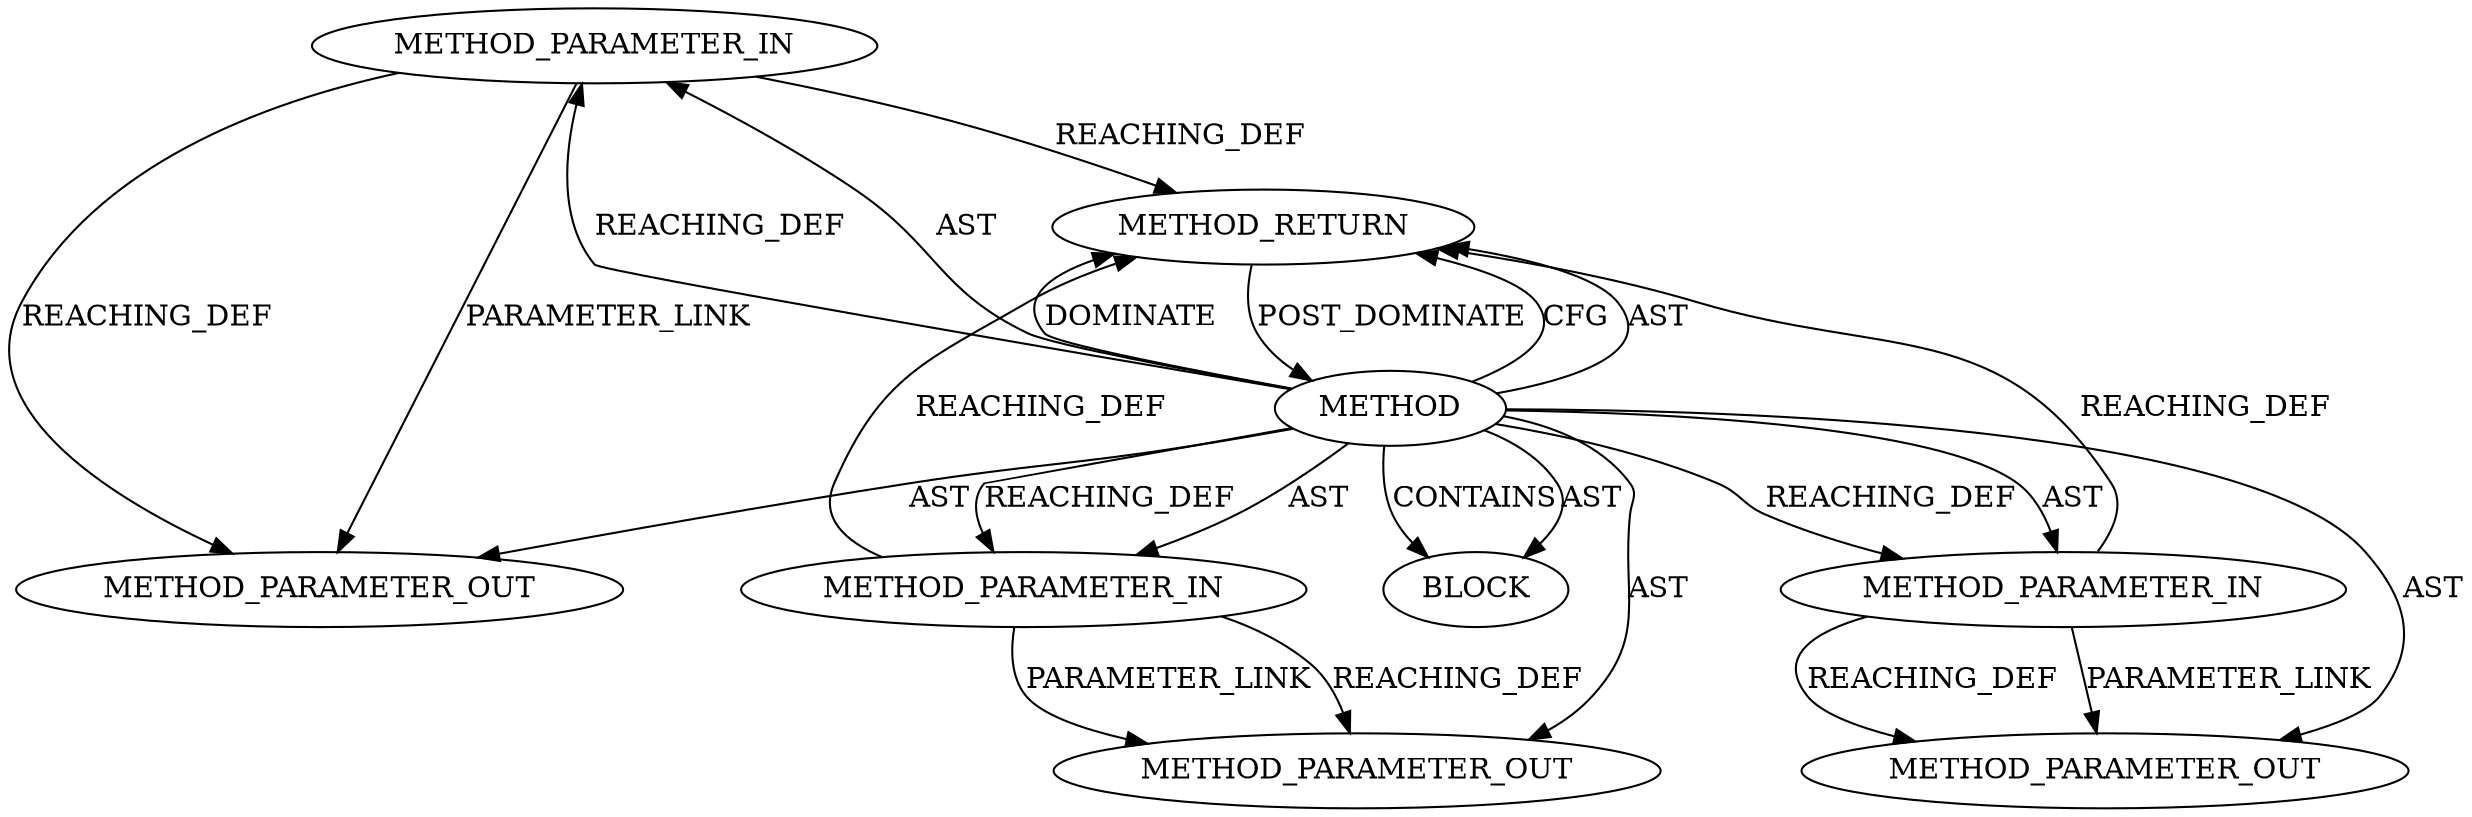 digraph {
  27530 [label=METHOD_PARAMETER_OUT ORDER=1 CODE="p1" IS_VARIADIC=false TYPE_FULL_NAME="ANY" EVALUATION_STRATEGY="BY_VALUE" INDEX=1 NAME="p1"]
  26334 [label=BLOCK ORDER=1 ARGUMENT_INDEX=1 CODE="<empty>" TYPE_FULL_NAME="ANY"]
  26331 [label=METHOD_PARAMETER_IN ORDER=1 CODE="p1" IS_VARIADIC=false TYPE_FULL_NAME="ANY" EVALUATION_STRATEGY="BY_VALUE" INDEX=1 NAME="p1"]
  26335 [label=METHOD_RETURN ORDER=2 CODE="RET" TYPE_FULL_NAME="ANY" EVALUATION_STRATEGY="BY_VALUE"]
  27531 [label=METHOD_PARAMETER_OUT ORDER=2 CODE="p2" IS_VARIADIC=false TYPE_FULL_NAME="ANY" EVALUATION_STRATEGY="BY_VALUE" INDEX=2 NAME="p2"]
  26333 [label=METHOD_PARAMETER_IN ORDER=3 CODE="p3" IS_VARIADIC=false TYPE_FULL_NAME="ANY" EVALUATION_STRATEGY="BY_VALUE" INDEX=3 NAME="p3"]
  26330 [label=METHOD AST_PARENT_TYPE="NAMESPACE_BLOCK" AST_PARENT_FULL_NAME="<global>" ORDER=0 CODE="<empty>" FULL_NAME="mdc2_body" IS_EXTERNAL=true FILENAME="<empty>" SIGNATURE="" NAME="mdc2_body"]
  26332 [label=METHOD_PARAMETER_IN ORDER=2 CODE="p2" IS_VARIADIC=false TYPE_FULL_NAME="ANY" EVALUATION_STRATEGY="BY_VALUE" INDEX=2 NAME="p2"]
  27532 [label=METHOD_PARAMETER_OUT ORDER=3 CODE="p3" IS_VARIADIC=false TYPE_FULL_NAME="ANY" EVALUATION_STRATEGY="BY_VALUE" INDEX=3 NAME="p3"]
  26330 -> 26334 [label=CONTAINS ]
  26332 -> 27531 [label=REACHING_DEF VARIABLE="p2"]
  26330 -> 26332 [label=REACHING_DEF VARIABLE=""]
  26330 -> 27532 [label=AST ]
  26330 -> 26334 [label=AST ]
  26330 -> 26335 [label=CFG ]
  26330 -> 26333 [label=REACHING_DEF VARIABLE=""]
  26332 -> 26335 [label=REACHING_DEF VARIABLE="p2"]
  26330 -> 26332 [label=AST ]
  26333 -> 27532 [label=PARAMETER_LINK ]
  26331 -> 26335 [label=REACHING_DEF VARIABLE="p1"]
  26330 -> 26331 [label=AST ]
  26330 -> 27530 [label=AST ]
  26330 -> 26333 [label=AST ]
  26330 -> 26335 [label=AST ]
  26330 -> 26331 [label=REACHING_DEF VARIABLE=""]
  26330 -> 27531 [label=AST ]
  26333 -> 27532 [label=REACHING_DEF VARIABLE="p3"]
  26332 -> 27531 [label=PARAMETER_LINK ]
  26333 -> 26335 [label=REACHING_DEF VARIABLE="p3"]
  26331 -> 27530 [label=REACHING_DEF VARIABLE="p1"]
  26330 -> 26335 [label=DOMINATE ]
  26331 -> 27530 [label=PARAMETER_LINK ]
  26335 -> 26330 [label=POST_DOMINATE ]
}
